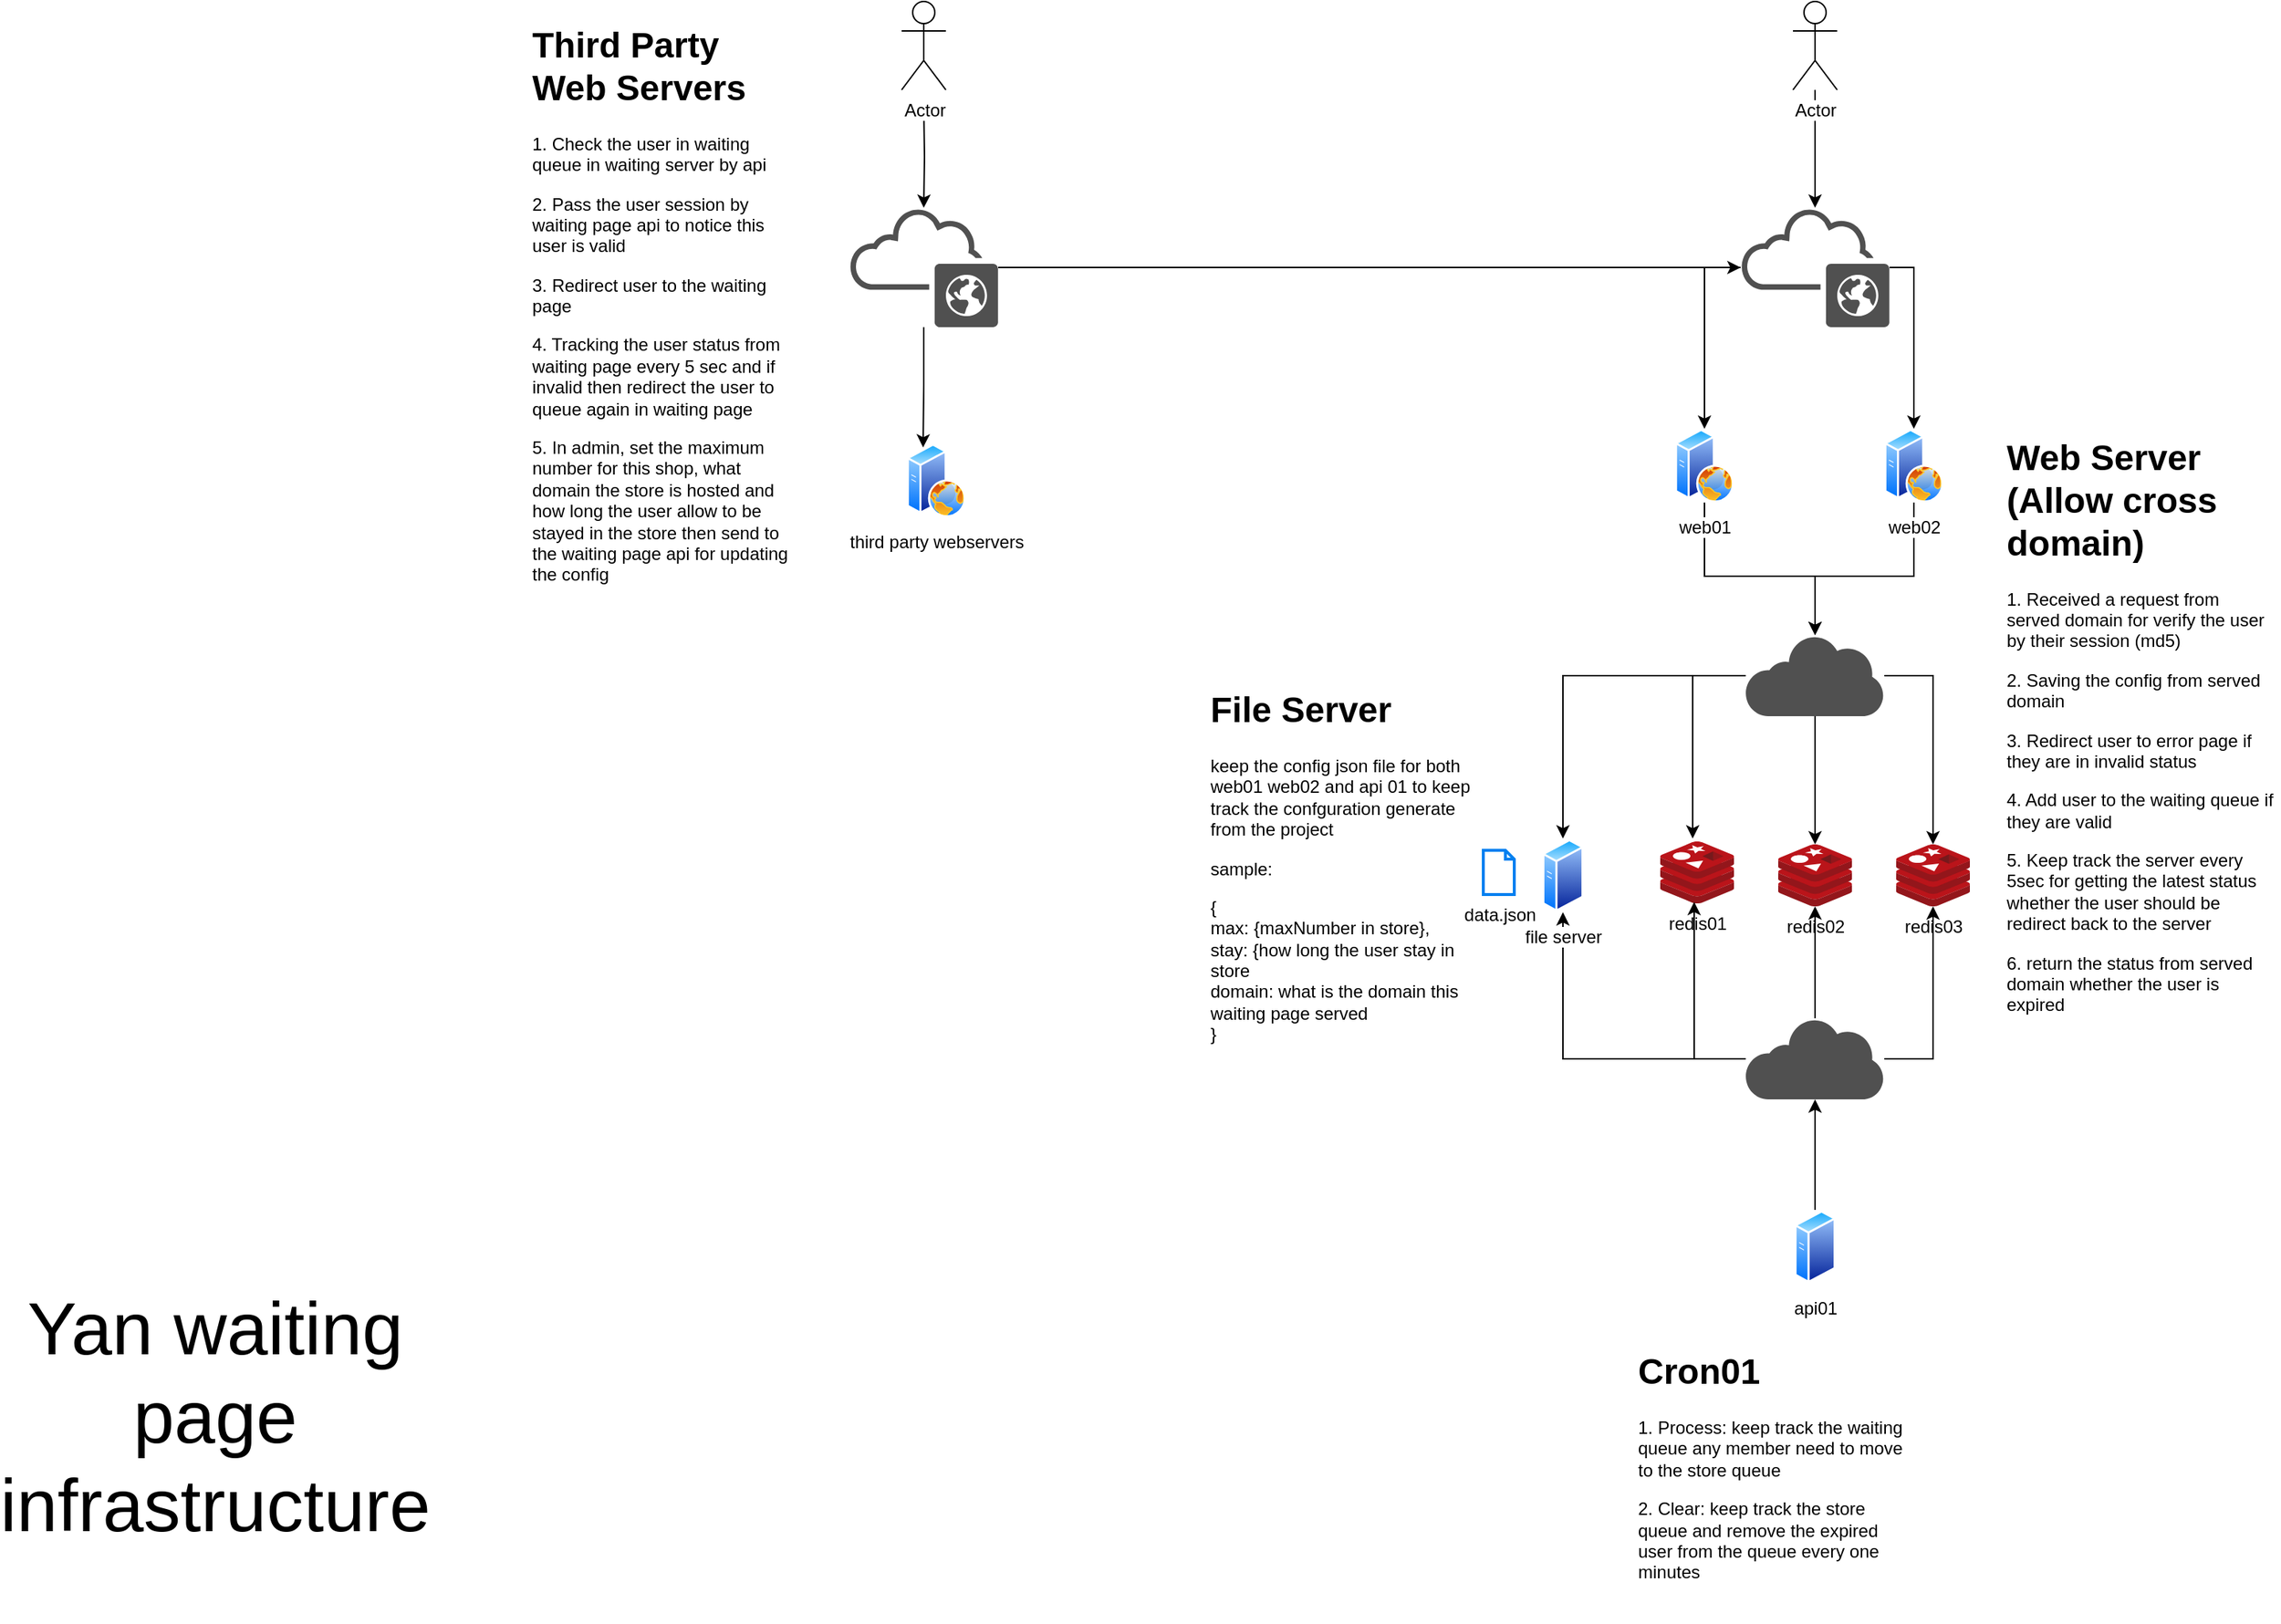 <mxfile version="12.5.3" type="device"><diagram id="hng6CT7Ylpo5xBhUS1Xh" name="Page-1"><mxGraphModel dx="2505" dy="1012" grid="1" gridSize="10" guides="1" tooltips="1" connect="1" arrows="1" fold="1" page="1" pageScale="1" pageWidth="827" pageHeight="1169" math="0" shadow="0"><root><mxCell id="0"/><mxCell id="1" parent="0"/><mxCell id="gVQDGOcTxfB3nhcCLK-d-22" style="edgeStyle=orthogonalEdgeStyle;rounded=0;orthogonalLoop=1;jettySize=auto;html=1;" edge="1" parent="1" source="gVQDGOcTxfB3nhcCLK-d-1" target="gVQDGOcTxfB3nhcCLK-d-17"><mxGeometry relative="1" as="geometry"><Array as="points"><mxPoint x="410" y="440"/><mxPoint x="485" y="440"/></Array></mxGeometry></mxCell><mxCell id="gVQDGOcTxfB3nhcCLK-d-1" value="web01" style="aspect=fixed;perimeter=ellipsePerimeter;html=1;align=center;shadow=0;dashed=0;spacingTop=3;image;image=img/lib/active_directory/web_server.svg;" vertex="1" parent="1"><mxGeometry x="390" y="340" width="40" height="50" as="geometry"/></mxCell><mxCell id="gVQDGOcTxfB3nhcCLK-d-21" style="edgeStyle=orthogonalEdgeStyle;rounded=0;orthogonalLoop=1;jettySize=auto;html=1;" edge="1" parent="1" source="gVQDGOcTxfB3nhcCLK-d-2" target="gVQDGOcTxfB3nhcCLK-d-17"><mxGeometry relative="1" as="geometry"><Array as="points"><mxPoint x="552" y="440"/><mxPoint x="485" y="440"/></Array></mxGeometry></mxCell><mxCell id="gVQDGOcTxfB3nhcCLK-d-2" value="web02" style="aspect=fixed;perimeter=ellipsePerimeter;html=1;align=center;shadow=0;dashed=0;spacingTop=3;image;image=img/lib/active_directory/web_server.svg;" vertex="1" parent="1"><mxGeometry x="532" y="340" width="40" height="50" as="geometry"/></mxCell><mxCell id="gVQDGOcTxfB3nhcCLK-d-9" style="edgeStyle=orthogonalEdgeStyle;rounded=0;orthogonalLoop=1;jettySize=auto;html=1;" edge="1" parent="1" source="gVQDGOcTxfB3nhcCLK-d-3" target="gVQDGOcTxfB3nhcCLK-d-8"><mxGeometry relative="1" as="geometry"/></mxCell><mxCell id="gVQDGOcTxfB3nhcCLK-d-3" value="api01" style="aspect=fixed;perimeter=ellipsePerimeter;html=1;align=center;shadow=0;dashed=0;spacingTop=3;image;image=img/lib/active_directory/generic_server.svg;" vertex="1" parent="1"><mxGeometry x="471" y="870" width="28.0" height="50" as="geometry"/></mxCell><mxCell id="gVQDGOcTxfB3nhcCLK-d-4" value="redis01" style="aspect=fixed;html=1;points=[];align=center;image;fontSize=12;image=img/lib/mscae/Cache_Redis_Product.svg;" vertex="1" parent="1"><mxGeometry x="380" y="620" width="50" height="42" as="geometry"/></mxCell><mxCell id="gVQDGOcTxfB3nhcCLK-d-5" value="redis02" style="aspect=fixed;html=1;points=[];align=center;image;fontSize=12;image=img/lib/mscae/Cache_Redis_Product.svg;" vertex="1" parent="1"><mxGeometry x="460" y="622" width="50" height="42" as="geometry"/></mxCell><mxCell id="gVQDGOcTxfB3nhcCLK-d-6" value="redis03" style="aspect=fixed;html=1;points=[];align=center;image;fontSize=12;image=img/lib/mscae/Cache_Redis_Product.svg;" vertex="1" parent="1"><mxGeometry x="540" y="622" width="50" height="42" as="geometry"/></mxCell><mxCell id="gVQDGOcTxfB3nhcCLK-d-10" style="edgeStyle=orthogonalEdgeStyle;rounded=0;orthogonalLoop=1;jettySize=auto;html=1;entryX=0.46;entryY=0.976;entryDx=0;entryDy=0;entryPerimeter=0;" edge="1" parent="1" source="gVQDGOcTxfB3nhcCLK-d-8" target="gVQDGOcTxfB3nhcCLK-d-4"><mxGeometry relative="1" as="geometry"/></mxCell><mxCell id="gVQDGOcTxfB3nhcCLK-d-11" style="edgeStyle=orthogonalEdgeStyle;rounded=0;orthogonalLoop=1;jettySize=auto;html=1;" edge="1" parent="1" source="gVQDGOcTxfB3nhcCLK-d-8" target="gVQDGOcTxfB3nhcCLK-d-5"><mxGeometry relative="1" as="geometry"/></mxCell><mxCell id="gVQDGOcTxfB3nhcCLK-d-12" style="edgeStyle=orthogonalEdgeStyle;rounded=0;orthogonalLoop=1;jettySize=auto;html=1;" edge="1" parent="1" source="gVQDGOcTxfB3nhcCLK-d-8" target="gVQDGOcTxfB3nhcCLK-d-6"><mxGeometry relative="1" as="geometry"/></mxCell><mxCell id="gVQDGOcTxfB3nhcCLK-d-29" style="edgeStyle=orthogonalEdgeStyle;rounded=0;orthogonalLoop=1;jettySize=auto;html=1;entryX=0.5;entryY=1;entryDx=0;entryDy=0;" edge="1" parent="1" source="gVQDGOcTxfB3nhcCLK-d-8" target="gVQDGOcTxfB3nhcCLK-d-28"><mxGeometry relative="1" as="geometry"/></mxCell><mxCell id="gVQDGOcTxfB3nhcCLK-d-8" value="" style="pointerEvents=1;shadow=0;dashed=0;html=1;strokeColor=none;fillColor=#505050;labelPosition=center;verticalLabelPosition=bottom;outlineConnect=0;verticalAlign=top;align=center;shape=mxgraph.office.clouds.private_cloud;" vertex="1" parent="1"><mxGeometry x="438" y="740" width="94" height="55" as="geometry"/></mxCell><mxCell id="gVQDGOcTxfB3nhcCLK-d-23" style="edgeStyle=orthogonalEdgeStyle;rounded=0;orthogonalLoop=1;jettySize=auto;html=1;entryX=0.5;entryY=0;entryDx=0;entryDy=0;" edge="1" parent="1" source="gVQDGOcTxfB3nhcCLK-d-15" target="gVQDGOcTxfB3nhcCLK-d-1"><mxGeometry relative="1" as="geometry"/></mxCell><mxCell id="gVQDGOcTxfB3nhcCLK-d-24" style="edgeStyle=orthogonalEdgeStyle;rounded=0;orthogonalLoop=1;jettySize=auto;html=1;entryX=0.5;entryY=0;entryDx=0;entryDy=0;" edge="1" parent="1" source="gVQDGOcTxfB3nhcCLK-d-15" target="gVQDGOcTxfB3nhcCLK-d-2"><mxGeometry relative="1" as="geometry"><Array as="points"><mxPoint x="552" y="231"/></Array></mxGeometry></mxCell><mxCell id="gVQDGOcTxfB3nhcCLK-d-15" value="" style="pointerEvents=1;shadow=0;dashed=0;html=1;strokeColor=none;fillColor=#505050;labelPosition=center;verticalLabelPosition=bottom;outlineConnect=0;verticalAlign=top;align=center;shape=mxgraph.office.clouds.public_cloud;" vertex="1" parent="1"><mxGeometry x="434.5" y="190" width="101" height="81" as="geometry"/></mxCell><mxCell id="gVQDGOcTxfB3nhcCLK-d-18" style="edgeStyle=orthogonalEdgeStyle;rounded=0;orthogonalLoop=1;jettySize=auto;html=1;entryX=0.5;entryY=0;entryDx=0;entryDy=0;entryPerimeter=0;" edge="1" parent="1" source="gVQDGOcTxfB3nhcCLK-d-17" target="gVQDGOcTxfB3nhcCLK-d-5"><mxGeometry relative="1" as="geometry"/></mxCell><mxCell id="gVQDGOcTxfB3nhcCLK-d-19" style="edgeStyle=orthogonalEdgeStyle;rounded=0;orthogonalLoop=1;jettySize=auto;html=1;" edge="1" parent="1" source="gVQDGOcTxfB3nhcCLK-d-17" target="gVQDGOcTxfB3nhcCLK-d-6"><mxGeometry relative="1" as="geometry"/></mxCell><mxCell id="gVQDGOcTxfB3nhcCLK-d-20" style="edgeStyle=orthogonalEdgeStyle;rounded=0;orthogonalLoop=1;jettySize=auto;html=1;entryX=0.44;entryY=-0.048;entryDx=0;entryDy=0;entryPerimeter=0;" edge="1" parent="1" source="gVQDGOcTxfB3nhcCLK-d-17" target="gVQDGOcTxfB3nhcCLK-d-4"><mxGeometry relative="1" as="geometry"/></mxCell><mxCell id="gVQDGOcTxfB3nhcCLK-d-30" style="edgeStyle=orthogonalEdgeStyle;rounded=0;orthogonalLoop=1;jettySize=auto;html=1;entryX=0.5;entryY=0;entryDx=0;entryDy=0;" edge="1" parent="1" source="gVQDGOcTxfB3nhcCLK-d-17" target="gVQDGOcTxfB3nhcCLK-d-28"><mxGeometry relative="1" as="geometry"/></mxCell><mxCell id="gVQDGOcTxfB3nhcCLK-d-17" value="" style="pointerEvents=1;shadow=0;dashed=0;html=1;strokeColor=none;fillColor=#505050;labelPosition=center;verticalLabelPosition=bottom;outlineConnect=0;verticalAlign=top;align=center;shape=mxgraph.office.clouds.private_cloud;" vertex="1" parent="1"><mxGeometry x="438" y="480" width="94" height="55" as="geometry"/></mxCell><mxCell id="gVQDGOcTxfB3nhcCLK-d-26" style="edgeStyle=orthogonalEdgeStyle;rounded=0;orthogonalLoop=1;jettySize=auto;html=1;" edge="1" parent="1" source="gVQDGOcTxfB3nhcCLK-d-25" target="gVQDGOcTxfB3nhcCLK-d-15"><mxGeometry relative="1" as="geometry"/></mxCell><mxCell id="gVQDGOcTxfB3nhcCLK-d-25" value="Actor" style="shape=umlActor;verticalLabelPosition=bottom;labelBackgroundColor=#ffffff;verticalAlign=top;html=1;" vertex="1" parent="1"><mxGeometry x="470" y="50" width="30" height="60" as="geometry"/></mxCell><mxCell id="gVQDGOcTxfB3nhcCLK-d-27" value="&lt;h1&gt;Cron01&lt;/h1&gt;&lt;p&gt;1. Process: keep track the waiting queue any member need to move to the store queue&amp;nbsp;&lt;/p&gt;&lt;p&gt;2. Clear: keep track the store queue and remove the expired user from the queue every one minutes&lt;/p&gt;" style="text;html=1;strokeColor=none;fillColor=none;spacing=5;spacingTop=-20;whiteSpace=wrap;overflow=hidden;rounded=0;" vertex="1" parent="1"><mxGeometry x="360" y="960" width="190" height="190" as="geometry"/></mxCell><mxCell id="gVQDGOcTxfB3nhcCLK-d-28" value="file server" style="aspect=fixed;perimeter=ellipsePerimeter;html=1;align=center;shadow=0;dashed=0;spacingTop=3;image;image=img/lib/active_directory/generic_server.svg;" vertex="1" parent="1"><mxGeometry x="300" y="618" width="28.0" height="50" as="geometry"/></mxCell><mxCell id="gVQDGOcTxfB3nhcCLK-d-32" value="&lt;h1&gt;File Server&lt;/h1&gt;&lt;p&gt;keep the config json file for both web01 web02 and api 01 to keep track the confguration generate from the project&lt;/p&gt;&lt;p&gt;sample:&lt;/p&gt;&lt;p&gt;{&lt;br&gt;max: {maxNumber in store}, &lt;br&gt;stay: {how long the user stay in store&lt;br&gt;domain: what is the domain this waiting page served&lt;br&gt;}&lt;/p&gt;" style="text;html=1;strokeColor=none;fillColor=none;spacing=5;spacingTop=-20;whiteSpace=wrap;overflow=hidden;rounded=0;" vertex="1" parent="1"><mxGeometry x="70" y="511" width="190" height="260" as="geometry"/></mxCell><mxCell id="gVQDGOcTxfB3nhcCLK-d-34" value="&lt;h1&gt;Web Server (Allow cross domain)&lt;/h1&gt;&lt;p&gt;1. Received a request from served domain for verify the user by their session (md5)&lt;/p&gt;&lt;p&gt;2. Saving the config from served domain&amp;nbsp;&lt;/p&gt;&lt;p&gt;3. Redirect user to error page if they are in invalid status&lt;/p&gt;&lt;p&gt;4. Add user to the waiting queue if they are valid&lt;/p&gt;&lt;p&gt;5. Keep track the server every 5sec for getting the latest status whether the user should be redirect back to the server&lt;/p&gt;&lt;p&gt;6. return the status from served domain whether the user is expired&lt;/p&gt;&lt;p&gt;&lt;br&gt;&lt;/p&gt;" style="text;html=1;strokeColor=none;fillColor=none;spacing=5;spacingTop=-20;whiteSpace=wrap;overflow=hidden;rounded=0;" vertex="1" parent="1"><mxGeometry x="610" y="340" width="190" height="510" as="geometry"/></mxCell><mxCell id="gVQDGOcTxfB3nhcCLK-d-35" value="data.json" style="html=1;verticalLabelPosition=bottom;align=center;labelBackgroundColor=#ffffff;verticalAlign=top;strokeWidth=2;strokeColor=#0080F0;shadow=0;dashed=0;shape=mxgraph.ios7.icons.document;" vertex="1" parent="1"><mxGeometry x="260" y="626" width="21" height="30" as="geometry"/></mxCell><mxCell id="gVQDGOcTxfB3nhcCLK-d-36" value="third party webservers" style="aspect=fixed;perimeter=ellipsePerimeter;html=1;align=center;shadow=0;dashed=0;spacingTop=3;image;image=img/lib/active_directory/web_server.svg;" vertex="1" parent="1"><mxGeometry x="-131" y="350" width="40" height="50" as="geometry"/></mxCell><mxCell id="gVQDGOcTxfB3nhcCLK-d-40" style="edgeStyle=orthogonalEdgeStyle;rounded=0;orthogonalLoop=1;jettySize=auto;html=1;entryX=0.25;entryY=0;entryDx=0;entryDy=0;" edge="1" parent="1" source="gVQDGOcTxfB3nhcCLK-d-37" target="gVQDGOcTxfB3nhcCLK-d-36"><mxGeometry relative="1" as="geometry"/></mxCell><mxCell id="gVQDGOcTxfB3nhcCLK-d-41" style="edgeStyle=orthogonalEdgeStyle;rounded=0;orthogonalLoop=1;jettySize=auto;html=1;" edge="1" parent="1" source="gVQDGOcTxfB3nhcCLK-d-37" target="gVQDGOcTxfB3nhcCLK-d-15"><mxGeometry relative="1" as="geometry"/></mxCell><mxCell id="gVQDGOcTxfB3nhcCLK-d-37" value="" style="pointerEvents=1;shadow=0;dashed=0;html=1;strokeColor=none;fillColor=#505050;labelPosition=center;verticalLabelPosition=bottom;outlineConnect=0;verticalAlign=top;align=center;shape=mxgraph.office.clouds.public_cloud;" vertex="1" parent="1"><mxGeometry x="-170" y="190" width="101" height="81" as="geometry"/></mxCell><mxCell id="gVQDGOcTxfB3nhcCLK-d-39" style="edgeStyle=orthogonalEdgeStyle;rounded=0;orthogonalLoop=1;jettySize=auto;html=1;" edge="1" parent="1" target="gVQDGOcTxfB3nhcCLK-d-37"><mxGeometry relative="1" as="geometry"><mxPoint x="-119.5" y="120" as="sourcePoint"/></mxGeometry></mxCell><mxCell id="gVQDGOcTxfB3nhcCLK-d-38" value="Actor" style="shape=umlActor;verticalLabelPosition=bottom;labelBackgroundColor=#ffffff;verticalAlign=top;html=1;" vertex="1" parent="1"><mxGeometry x="-134.5" y="50" width="30" height="60" as="geometry"/></mxCell><mxCell id="gVQDGOcTxfB3nhcCLK-d-42" value="&lt;h1&gt;Third Party Web Servers&lt;/h1&gt;&lt;p&gt;1. Check the user in waiting queue in waiting server by api&lt;/p&gt;&lt;p&gt;2. Pass the user session by waiting page api to notice this user is valid&lt;/p&gt;&lt;p&gt;3. Redirect user to the waiting&amp;nbsp; page&lt;/p&gt;&lt;p&gt;4. Tracking the user status from waiting page every 5 sec and if invalid then redirect the user to queue again in waiting page&lt;/p&gt;&lt;p&gt;5. In admin, set the maximum number for this shop, what domain the store is hosted and how long the user allow to be stayed in the store then send to the waiting page api for updating the config&lt;/p&gt;" style="text;html=1;strokeColor=none;fillColor=none;spacing=5;spacingTop=-20;whiteSpace=wrap;overflow=hidden;rounded=0;" vertex="1" parent="1"><mxGeometry x="-390" y="60" width="190" height="410" as="geometry"/></mxCell><mxCell id="gVQDGOcTxfB3nhcCLK-d-45" value="&lt;font style=&quot;font-size: 50px&quot;&gt;Yan waiting page infrastructure&lt;/font&gt;" style="text;html=1;strokeColor=none;fillColor=none;align=center;verticalAlign=middle;whiteSpace=wrap;rounded=0;" vertex="1" parent="1"><mxGeometry x="-700" y="1000.0" width="200" height="20" as="geometry"/></mxCell></root></mxGraphModel></diagram></mxfile>